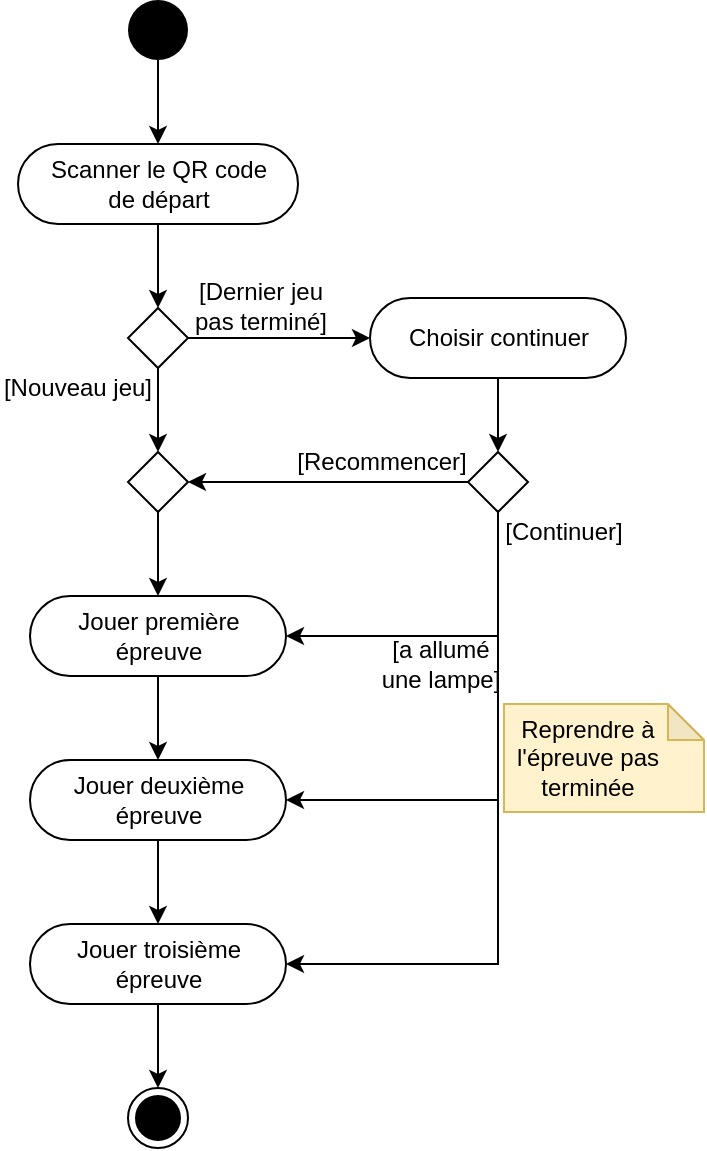 <mxfile>
    <diagram id="o4kMr_ioOngSfoxGmONr" name="Page-1">
        <mxGraphModel dx="733" dy="563" grid="0" gridSize="10" guides="1" tooltips="1" connect="1" arrows="1" fold="1" page="1" pageScale="1" pageWidth="100000" pageHeight="1600" math="0" shadow="0">
            <root>
                <mxCell id="0"/>
                <mxCell id="1" parent="0"/>
                <mxCell id="nivCKlVWcFkE4MQWBF83-6" style="edgeStyle=orthogonalEdgeStyle;rounded=0;orthogonalLoop=1;jettySize=auto;html=1;" parent="1" source="nivCKlVWcFkE4MQWBF83-2" target="nivCKlVWcFkE4MQWBF83-5" edge="1">
                    <mxGeometry relative="1" as="geometry"/>
                </mxCell>
                <mxCell id="nivCKlVWcFkE4MQWBF83-2" value="Scanner le QR code&lt;br&gt;de départ" style="html=1;align=center;verticalAlign=middle;rounded=1;absoluteArcSize=1;arcSize=65;dashed=0;" parent="1" vertex="1">
                    <mxGeometry x="273" y="129" width="140" height="40" as="geometry"/>
                </mxCell>
                <mxCell id="nivCKlVWcFkE4MQWBF83-4" style="edgeStyle=orthogonalEdgeStyle;rounded=0;orthogonalLoop=1;jettySize=auto;html=1;" parent="1" source="nivCKlVWcFkE4MQWBF83-3" target="nivCKlVWcFkE4MQWBF83-2" edge="1">
                    <mxGeometry relative="1" as="geometry"/>
                </mxCell>
                <mxCell id="nivCKlVWcFkE4MQWBF83-3" value="" style="ellipse;fillColor=#000000;strokeColor=none;" parent="1" vertex="1">
                    <mxGeometry x="328" y="57" width="30" height="30" as="geometry"/>
                </mxCell>
                <mxCell id="nivCKlVWcFkE4MQWBF83-8" style="edgeStyle=orthogonalEdgeStyle;rounded=0;orthogonalLoop=1;jettySize=auto;html=1;" parent="1" source="nivCKlVWcFkE4MQWBF83-14" target="nivCKlVWcFkE4MQWBF83-23" edge="1">
                    <mxGeometry relative="1" as="geometry">
                        <mxPoint x="343" y="344" as="targetPoint"/>
                    </mxGeometry>
                </mxCell>
                <mxCell id="nivCKlVWcFkE4MQWBF83-5" value="" style="rhombus;" parent="1" vertex="1">
                    <mxGeometry x="328" y="211" width="30" height="30" as="geometry"/>
                </mxCell>
                <mxCell id="nivCKlVWcFkE4MQWBF83-9" value="[Dernier jeu pas terminé]" style="text;html=1;strokeColor=none;fillColor=none;align=center;verticalAlign=middle;whiteSpace=wrap;rounded=0;" parent="1" vertex="1">
                    <mxGeometry x="358" y="193" width="73" height="33" as="geometry"/>
                </mxCell>
                <mxCell id="nivCKlVWcFkE4MQWBF83-13" style="edgeStyle=orthogonalEdgeStyle;rounded=0;orthogonalLoop=1;jettySize=auto;html=1;" parent="1" source="nivCKlVWcFkE4MQWBF83-10" target="nivCKlVWcFkE4MQWBF83-12" edge="1">
                    <mxGeometry relative="1" as="geometry"/>
                </mxCell>
                <mxCell id="nivCKlVWcFkE4MQWBF83-10" value="Choisir continuer" style="html=1;align=center;verticalAlign=middle;rounded=1;absoluteArcSize=1;arcSize=91;dashed=0;" parent="1" vertex="1">
                    <mxGeometry x="449" y="206" width="128" height="40" as="geometry"/>
                </mxCell>
                <mxCell id="nivCKlVWcFkE4MQWBF83-11" style="edgeStyle=orthogonalEdgeStyle;rounded=0;orthogonalLoop=1;jettySize=auto;html=1;" parent="1" source="nivCKlVWcFkE4MQWBF83-5" target="nivCKlVWcFkE4MQWBF83-10" edge="1">
                    <mxGeometry relative="1" as="geometry">
                        <mxPoint x="513.2" y="226" as="targetPoint"/>
                        <mxPoint x="358" y="226" as="sourcePoint"/>
                    </mxGeometry>
                </mxCell>
                <mxCell id="nivCKlVWcFkE4MQWBF83-17" style="edgeStyle=orthogonalEdgeStyle;rounded=0;orthogonalLoop=1;jettySize=auto;html=1;" parent="1" source="nivCKlVWcFkE4MQWBF83-12" target="nivCKlVWcFkE4MQWBF83-14" edge="1">
                    <mxGeometry relative="1" as="geometry"/>
                </mxCell>
                <mxCell id="nivCKlVWcFkE4MQWBF83-18" style="edgeStyle=orthogonalEdgeStyle;rounded=0;orthogonalLoop=1;jettySize=auto;html=1;" parent="1" source="nivCKlVWcFkE4MQWBF83-12" target="nivCKlVWcFkE4MQWBF83-23" edge="1">
                    <mxGeometry relative="1" as="geometry">
                        <mxPoint x="513" y="396.857" as="targetPoint"/>
                        <Array as="points">
                            <mxPoint x="513" y="375"/>
                        </Array>
                    </mxGeometry>
                </mxCell>
                <mxCell id="nivCKlVWcFkE4MQWBF83-31" style="edgeStyle=orthogonalEdgeStyle;rounded=0;orthogonalLoop=1;jettySize=auto;html=1;" parent="1" source="nivCKlVWcFkE4MQWBF83-12" target="nivCKlVWcFkE4MQWBF83-25" edge="1">
                    <mxGeometry relative="1" as="geometry">
                        <Array as="points">
                            <mxPoint x="513" y="457"/>
                        </Array>
                    </mxGeometry>
                </mxCell>
                <mxCell id="nivCKlVWcFkE4MQWBF83-32" style="edgeStyle=orthogonalEdgeStyle;rounded=0;orthogonalLoop=1;jettySize=auto;html=1;" parent="1" source="nivCKlVWcFkE4MQWBF83-12" target="nivCKlVWcFkE4MQWBF83-26" edge="1">
                    <mxGeometry relative="1" as="geometry">
                        <Array as="points">
                            <mxPoint x="513" y="539"/>
                        </Array>
                    </mxGeometry>
                </mxCell>
                <mxCell id="nivCKlVWcFkE4MQWBF83-12" value="" style="rhombus;align=center;" parent="1" vertex="1">
                    <mxGeometry x="498" y="283" width="30" height="30" as="geometry"/>
                </mxCell>
                <mxCell id="nivCKlVWcFkE4MQWBF83-14" value="" style="rhombus;align=center;" parent="1" vertex="1">
                    <mxGeometry x="328" y="283" width="30" height="30" as="geometry"/>
                </mxCell>
                <mxCell id="nivCKlVWcFkE4MQWBF83-15" style="edgeStyle=orthogonalEdgeStyle;rounded=0;orthogonalLoop=1;jettySize=auto;html=1;" parent="1" source="nivCKlVWcFkE4MQWBF83-5" target="nivCKlVWcFkE4MQWBF83-14" edge="1">
                    <mxGeometry relative="1" as="geometry">
                        <mxPoint x="343" y="334" as="targetPoint"/>
                        <mxPoint x="343" y="241" as="sourcePoint"/>
                    </mxGeometry>
                </mxCell>
                <mxCell id="nivCKlVWcFkE4MQWBF83-19" value="[Nouveau jeu]" style="text;html=1;strokeColor=none;fillColor=none;align=center;verticalAlign=middle;whiteSpace=wrap;rounded=0;" parent="1" vertex="1">
                    <mxGeometry x="264" y="241" width="78" height="19" as="geometry"/>
                </mxCell>
                <mxCell id="nivCKlVWcFkE4MQWBF83-21" value="[Recommencer]" style="text;html=1;strokeColor=none;fillColor=none;align=center;verticalAlign=middle;whiteSpace=wrap;rounded=0;" parent="1" vertex="1">
                    <mxGeometry x="412" y="278" width="86" height="20" as="geometry"/>
                </mxCell>
                <mxCell id="nivCKlVWcFkE4MQWBF83-22" value="[Continuer]" style="text;html=1;strokeColor=none;fillColor=none;align=center;verticalAlign=middle;whiteSpace=wrap;rounded=0;" parent="1" vertex="1">
                    <mxGeometry x="516" y="313" width="60" height="20" as="geometry"/>
                </mxCell>
                <mxCell id="nivCKlVWcFkE4MQWBF83-27" style="edgeStyle=orthogonalEdgeStyle;rounded=0;orthogonalLoop=1;jettySize=auto;html=1;" parent="1" source="nivCKlVWcFkE4MQWBF83-23" target="nivCKlVWcFkE4MQWBF83-25" edge="1">
                    <mxGeometry relative="1" as="geometry"/>
                </mxCell>
                <mxCell id="nivCKlVWcFkE4MQWBF83-23" value="Jouer première&lt;br&gt;épreuve" style="html=1;align=center;verticalAlign=middle;rounded=1;absoluteArcSize=1;arcSize=91;dashed=0;" parent="1" vertex="1">
                    <mxGeometry x="279" y="355" width="128" height="40" as="geometry"/>
                </mxCell>
                <mxCell id="nivCKlVWcFkE4MQWBF83-28" style="edgeStyle=orthogonalEdgeStyle;rounded=0;orthogonalLoop=1;jettySize=auto;html=1;" parent="1" source="nivCKlVWcFkE4MQWBF83-25" target="nivCKlVWcFkE4MQWBF83-26" edge="1">
                    <mxGeometry relative="1" as="geometry"/>
                </mxCell>
                <mxCell id="nivCKlVWcFkE4MQWBF83-25" value="Jouer deuxième&lt;br&gt;épreuve" style="html=1;align=center;verticalAlign=middle;rounded=1;absoluteArcSize=1;arcSize=91;dashed=0;" parent="1" vertex="1">
                    <mxGeometry x="279" y="437" width="128" height="40" as="geometry"/>
                </mxCell>
                <mxCell id="nivCKlVWcFkE4MQWBF83-30" style="edgeStyle=orthogonalEdgeStyle;rounded=0;orthogonalLoop=1;jettySize=auto;html=1;" parent="1" source="nivCKlVWcFkE4MQWBF83-26" target="nivCKlVWcFkE4MQWBF83-29" edge="1">
                    <mxGeometry relative="1" as="geometry"/>
                </mxCell>
                <mxCell id="nivCKlVWcFkE4MQWBF83-26" value="Jouer troisième&lt;br&gt;épreuve" style="html=1;align=center;verticalAlign=middle;rounded=1;absoluteArcSize=1;arcSize=91;dashed=0;" parent="1" vertex="1">
                    <mxGeometry x="279" y="519" width="128" height="40" as="geometry"/>
                </mxCell>
                <mxCell id="nivCKlVWcFkE4MQWBF83-29" value="" style="ellipse;html=1;shape=endState;fillColor=#000000;strokeColor=#000000;align=center;" parent="1" vertex="1">
                    <mxGeometry x="328" y="601" width="30" height="30" as="geometry"/>
                </mxCell>
                <mxCell id="nivCKlVWcFkE4MQWBF83-35" value="" style="group" parent="1" vertex="1" connectable="0">
                    <mxGeometry x="516" y="409" width="100" height="54" as="geometry"/>
                </mxCell>
                <mxCell id="nivCKlVWcFkE4MQWBF83-34" value="" style="shape=note;whiteSpace=wrap;html=1;backgroundOutline=1;darkOpacity=0.05;align=center;size=18;fillColor=#fff2cc;strokeColor=#d6b656;" parent="nivCKlVWcFkE4MQWBF83-35" vertex="1">
                    <mxGeometry width="100" height="54" as="geometry"/>
                </mxCell>
                <mxCell id="nivCKlVWcFkE4MQWBF83-33" value="Reprendre à l'épreuve pas terminée" style="text;html=1;strokeColor=none;fillColor=none;align=center;verticalAlign=middle;whiteSpace=wrap;rounded=0;" parent="nivCKlVWcFkE4MQWBF83-35" vertex="1">
                    <mxGeometry y="5.5" width="84" height="43" as="geometry"/>
                </mxCell>
                <mxCell id="2" value="[a allumé&lt;br&gt;une lampe]" style="text;html=1;strokeColor=none;fillColor=none;align=center;verticalAlign=middle;whiteSpace=wrap;rounded=0;" vertex="1" parent="1">
                    <mxGeometry x="442" y="379" width="85" height="20" as="geometry"/>
                </mxCell>
            </root>
        </mxGraphModel>
    </diagram>
</mxfile>